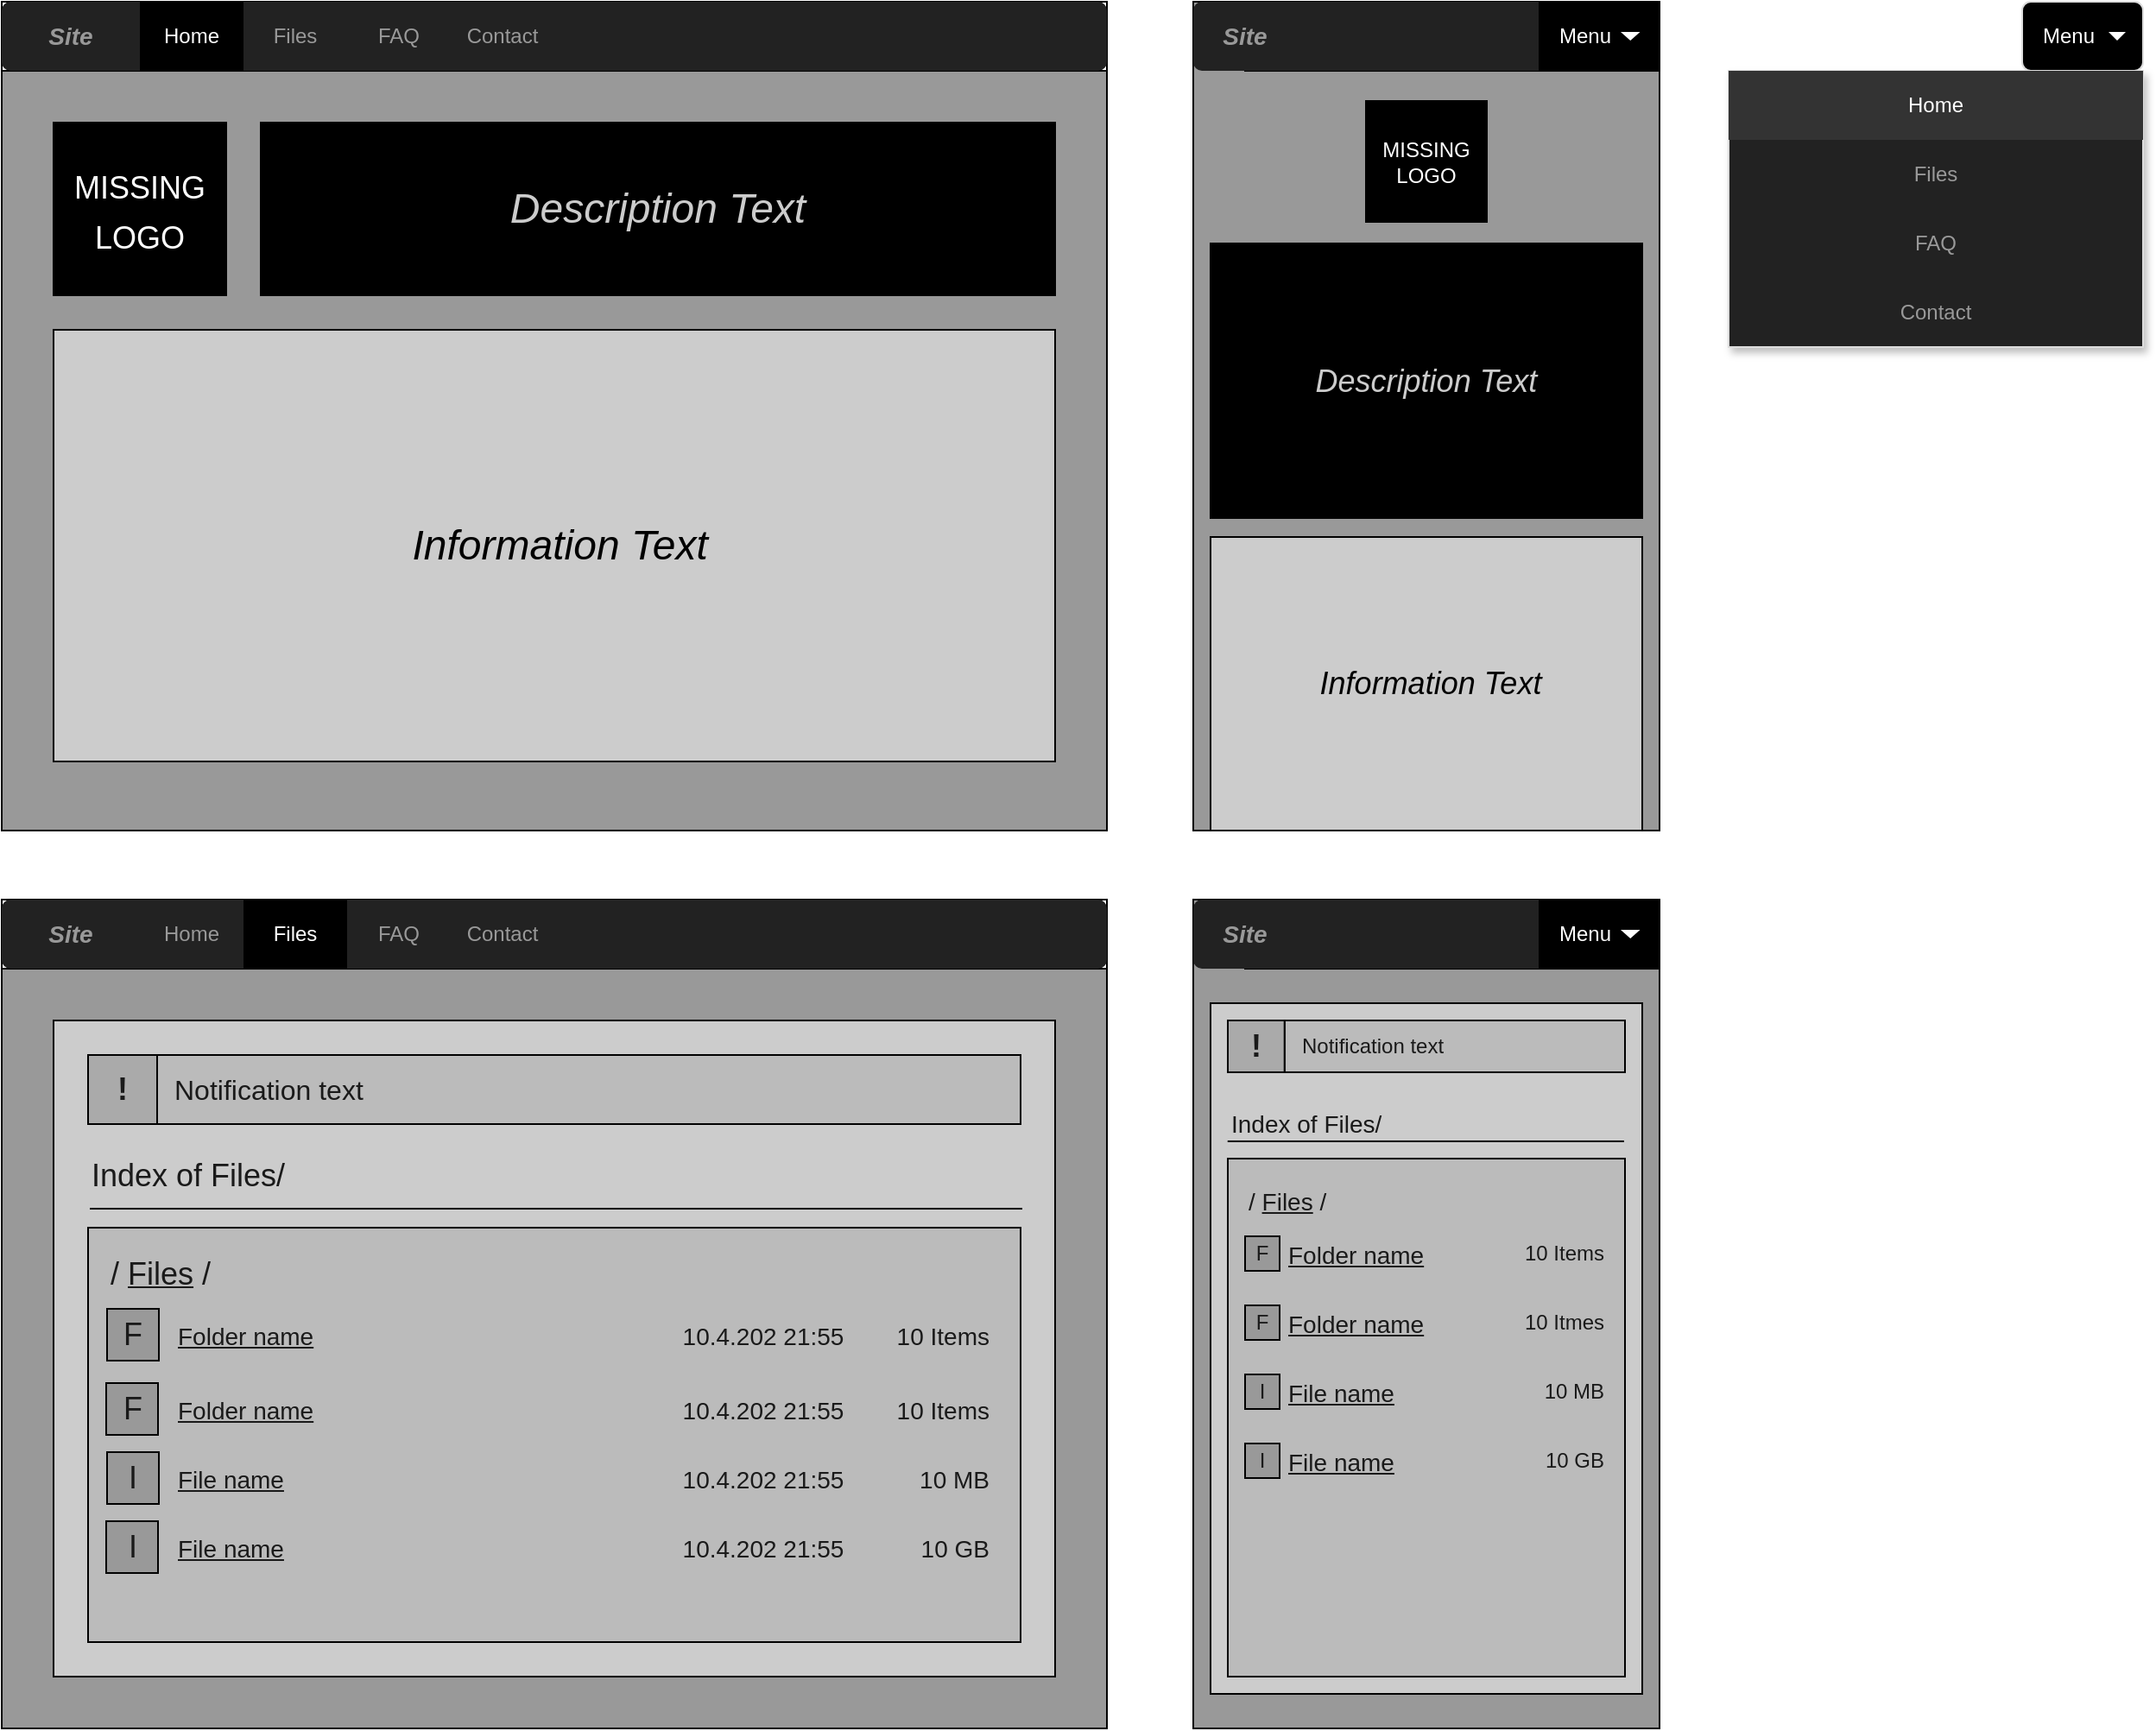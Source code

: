 <mxfile version="12.1.7" type="device" pages="1"><diagram id="2o9ANDR7MxJmt4YvPMHN" name="Page-1"><mxGraphModel dx="1408" dy="808" grid="1" gridSize="10" guides="1" tooltips="1" connect="1" arrows="1" fold="1" page="1" pageScale="1" pageWidth="1169" pageHeight="1654" math="0" shadow="0"><root><mxCell id="0"/><mxCell id="1" parent="0"/><mxCell id="Cyf9UVmsf5p6su21O83p-1" value="" style="rounded=0;whiteSpace=wrap;html=1;fontColor=#CCCCCC;fillColor=#999999;" vertex="1" parent="1"><mxGeometry x="80" y="40" width="640" height="480" as="geometry"/></mxCell><mxCell id="Cyf9UVmsf5p6su21O83p-2" value="" style="rounded=0;whiteSpace=wrap;html=1;fillColor=#999999;" vertex="1" parent="1"><mxGeometry x="770" y="40" width="270" height="480" as="geometry"/></mxCell><mxCell id="Cyf9UVmsf5p6su21O83p-3" value="" style="rounded=0;whiteSpace=wrap;html=1;" vertex="1" parent="1"><mxGeometry x="80" y="40" width="640" height="40" as="geometry"/></mxCell><mxCell id="Cyf9UVmsf5p6su21O83p-4" value="" style="rounded=0;whiteSpace=wrap;html=1;" vertex="1" parent="1"><mxGeometry x="800" y="40" width="240" height="40" as="geometry"/></mxCell><mxCell id="Cyf9UVmsf5p6su21O83p-15" value="" style="html=1;shadow=0;dashed=0;shape=mxgraph.bootstrap.rrect;strokeColor=none;rSize=5;fillColor=#222222;" vertex="1" parent="1"><mxGeometry x="80" y="40" width="640" height="40" as="geometry"/></mxCell><mxCell id="Cyf9UVmsf5p6su21O83p-16" value="&lt;b&gt;&lt;i&gt;Site&lt;/i&gt;&lt;/b&gt;" style="html=1;shadow=0;dashed=0;shape=mxgraph.bootstrap.rect;strokeColor=none;fillColor=none;fontColor=#999999;fontSize=14;whiteSpace=wrap;resizeHeight=1;" vertex="1" parent="Cyf9UVmsf5p6su21O83p-15"><mxGeometry width="80" height="40" relative="1" as="geometry"/></mxCell><mxCell id="Cyf9UVmsf5p6su21O83p-17" value="Home" style="html=1;shadow=0;dashed=0;shape=mxgraph.bootstrap.rect;fillColor=#000000;strokeColor=none;fontColor=#ffffff;whiteSpace=wrap;resizeHeight=1;" vertex="1" parent="Cyf9UVmsf5p6su21O83p-15"><mxGeometry width="60" height="40" relative="1" as="geometry"><mxPoint x="80" as="offset"/></mxGeometry></mxCell><mxCell id="Cyf9UVmsf5p6su21O83p-18" value="Files" style="html=1;shadow=0;dashed=0;shape=mxgraph.bootstrap.rect;strokeColor=none;fillColor=none;fontColor=#999999;whiteSpace=wrap;resizeHeight=1;" vertex="1" parent="Cyf9UVmsf5p6su21O83p-15"><mxGeometry width="60" height="40" relative="1" as="geometry"><mxPoint x="140" as="offset"/></mxGeometry></mxCell><mxCell id="Cyf9UVmsf5p6su21O83p-19" value="FAQ&lt;span style=&quot;font-family: helvetica, arial, sans-serif; font-size: 0px; white-space: nowrap;&quot;&gt;%3CmxGraphModel%3E%3Croot%3E%3CmxCell%20id%3D%220%22%2F%3E%3CmxCell%20id%3D%221%22%20parent%3D%220%22%2F%3E%3CmxCell%20id%3D%222%22%20value%3D%22%22%20style%3D%22rounded%3D0%3BwhiteSpace%3Dwrap%3Bhtml%3D1%3B%22%20vertex%3D%221%22%20parent%3D%221%22%3E%3CmxGeometry%20x%3D%2280%22%20y%3D%2240%22%20width%3D%22640%22%20height%3D%2240%22%20as%3D%22geometry%22%2F%3E%3C%2FmxCell%3E%3C%2Froot%3E%3C%2FmxGraphModel%3E&lt;/span&gt;" style="html=1;shadow=0;dashed=0;shape=mxgraph.bootstrap.rect;strokeColor=none;fillColor=none;fontColor=#999999;whiteSpace=wrap;resizeHeight=1;" vertex="1" parent="Cyf9UVmsf5p6su21O83p-15"><mxGeometry width="60" height="40" relative="1" as="geometry"><mxPoint x="200" as="offset"/></mxGeometry></mxCell><mxCell id="Cyf9UVmsf5p6su21O83p-35" value="Contact" style="text;html=1;strokeColor=none;fillColor=none;align=center;verticalAlign=middle;whiteSpace=wrap;rounded=0;fontColor=#999999;" vertex="1" parent="Cyf9UVmsf5p6su21O83p-15"><mxGeometry x="260" width="60" height="40" as="geometry"/></mxCell><mxCell id="Cyf9UVmsf5p6su21O83p-43" value="" style="html=1;shadow=0;dashed=0;shape=mxgraph.bootstrap.rrect;strokeColor=none;rSize=5;fillColor=#222222;" vertex="1" parent="1"><mxGeometry x="770" y="40" width="270" height="40" as="geometry"/></mxCell><mxCell id="Cyf9UVmsf5p6su21O83p-44" value="&lt;b&gt;&lt;i&gt;Site&lt;/i&gt;&lt;/b&gt;" style="html=1;shadow=0;dashed=0;shape=mxgraph.bootstrap.rect;strokeColor=none;fillColor=none;fontColor=#999999;fontSize=14;whiteSpace=wrap;resizeHeight=1;" vertex="1" parent="Cyf9UVmsf5p6su21O83p-43"><mxGeometry width="60" height="40" relative="1" as="geometry"><mxPoint as="offset"/></mxGeometry></mxCell><mxCell id="Cyf9UVmsf5p6su21O83p-194" value="" style="group" vertex="1" connectable="0" parent="Cyf9UVmsf5p6su21O83p-43"><mxGeometry x="200" width="70" height="40" as="geometry"/></mxCell><mxCell id="Cyf9UVmsf5p6su21O83p-45" value="&amp;nbsp; &amp;nbsp;Menu" style="html=1;shadow=0;dashed=0;shape=mxgraph.bootstrap.rect;fillColor=#000000;strokeColor=none;fontColor=#ffffff;whiteSpace=wrap;resizeHeight=1;align=left;" vertex="1" parent="Cyf9UVmsf5p6su21O83p-194"><mxGeometry width="70" height="40" relative="1" as="geometry"><mxPoint as="offset"/></mxGeometry></mxCell><mxCell id="Cyf9UVmsf5p6su21O83p-89" value="" style="shape=triangle;direction=south;fillColor=#FFFFFF;strokeColor=none;perimeter=none;fontColor=#FFFFFF;" vertex="1" parent="Cyf9UVmsf5p6su21O83p-194"><mxGeometry x="47.5" y="17.5" width="11.25" height="5" as="geometry"><mxPoint x="-20" y="-2.5" as="offset"/></mxGeometry></mxCell><mxCell id="Cyf9UVmsf5p6su21O83p-51" value="&lt;font color=&quot;#ffffff&quot; style=&quot;font-size: 18px&quot;&gt;&lt;span style=&quot;font-style: normal&quot;&gt;MISSING&lt;br&gt;LOGO&lt;/span&gt;&lt;br&gt;&lt;/font&gt;" style="text;html=1;strokeColor=#000000;fillColor=#000000;align=center;verticalAlign=middle;whiteSpace=wrap;rounded=0;fontColor=#CCCCCC;fontSize=24;fontStyle=2" vertex="1" parent="1"><mxGeometry x="110" y="110" width="100" height="100" as="geometry"/></mxCell><mxCell id="Cyf9UVmsf5p6su21O83p-52" value="Description Text" style="rounded=0;whiteSpace=wrap;html=1;strokeColor=#000000;strokeWidth=1;fillColor=#000000;fontColor=#CCCCCC;fontSize=24;fontStyle=2" vertex="1" parent="1"><mxGeometry x="230" y="110" width="460" height="100" as="geometry"/></mxCell><mxCell id="Cyf9UVmsf5p6su21O83p-55" value="&lt;font color=&quot;#000000&quot; style=&quot;font-size: 24px&quot;&gt;&amp;nbsp;Information Text&lt;/font&gt;" style="rounded=0;whiteSpace=wrap;html=1;strokeColor=#000000;strokeWidth=1;fillColor=#CCCCCC;fontColor=#CCCCCC;align=center;spacingTop=0;fontSize=24;fontStyle=2" vertex="1" parent="1"><mxGeometry x="110" y="230" width="580" height="250" as="geometry"/></mxCell><mxCell id="Cyf9UVmsf5p6su21O83p-56" value="&lt;font style=&quot;font-size: 12px&quot;&gt;&lt;span style=&quot;color: rgb(255 , 255 , 255)&quot;&gt;MISSING&lt;/span&gt;&lt;br style=&quot;color: rgb(255 , 255 , 255)&quot;&gt;&lt;span style=&quot;color: rgb(255 , 255 , 255)&quot;&gt;LOGO&lt;/span&gt;&lt;/font&gt;" style="text;html=1;strokeColor=#000000;fillColor=#000000;align=center;verticalAlign=middle;whiteSpace=wrap;rounded=0;fontColor=#CCCCCC;" vertex="1" parent="1"><mxGeometry x="870" y="97.5" width="70" height="70" as="geometry"/></mxCell><mxCell id="Cyf9UVmsf5p6su21O83p-57" value="&lt;span style=&quot;font-style: italic ; white-space: normal&quot;&gt;&lt;font style=&quot;font-size: 18px&quot;&gt;Description Text&lt;/font&gt;&lt;/span&gt;" style="rounded=0;whiteSpace=wrap;html=1;strokeColor=#000000;strokeWidth=1;fillColor=#000000;fontColor=#CCCCCC;" vertex="1" parent="1"><mxGeometry x="780" y="180" width="250" height="159" as="geometry"/></mxCell><mxCell id="Cyf9UVmsf5p6su21O83p-58" value="&lt;span style=&quot;color: rgb(0, 0, 0); font-size: 18px; font-style: italic; white-space: normal;&quot;&gt;&amp;nbsp;Information Text&lt;/span&gt;" style="rounded=0;whiteSpace=wrap;html=1;strokeColor=#000000;strokeWidth=1;fillColor=#CCCCCC;fontColor=#CCCCCC;fontSize=18;" vertex="1" parent="1"><mxGeometry x="780" y="350" width="250" height="170" as="geometry"/></mxCell><mxCell id="Cyf9UVmsf5p6su21O83p-59" value="" style="rounded=0;whiteSpace=wrap;html=1;fontColor=#CCCCCC;fillColor=#999999;" vertex="1" parent="1"><mxGeometry x="80" y="560" width="640" height="480" as="geometry"/></mxCell><mxCell id="Cyf9UVmsf5p6su21O83p-60" value="" style="rounded=0;whiteSpace=wrap;html=1;fillColor=#999999;" vertex="1" parent="1"><mxGeometry x="770" y="560" width="270" height="480" as="geometry"/></mxCell><mxCell id="Cyf9UVmsf5p6su21O83p-61" value="" style="rounded=0;whiteSpace=wrap;html=1;" vertex="1" parent="1"><mxGeometry x="80" y="560" width="640" height="40" as="geometry"/></mxCell><mxCell id="Cyf9UVmsf5p6su21O83p-62" value="" style="rounded=0;whiteSpace=wrap;html=1;" vertex="1" parent="1"><mxGeometry x="800" y="560" width="240" height="40" as="geometry"/></mxCell><mxCell id="Cyf9UVmsf5p6su21O83p-63" value="" style="html=1;shadow=0;dashed=0;shape=mxgraph.bootstrap.rrect;strokeColor=none;rSize=5;fillColor=#222222;" vertex="1" parent="1"><mxGeometry x="80" y="560" width="640" height="40" as="geometry"/></mxCell><mxCell id="Cyf9UVmsf5p6su21O83p-64" value="&lt;b&gt;&lt;i&gt;Site&lt;/i&gt;&lt;/b&gt;" style="html=1;shadow=0;dashed=0;shape=mxgraph.bootstrap.rect;strokeColor=none;fillColor=none;fontColor=#999999;fontSize=14;whiteSpace=wrap;resizeHeight=1;" vertex="1" parent="Cyf9UVmsf5p6su21O83p-63"><mxGeometry width="80" height="40" relative="1" as="geometry"/></mxCell><mxCell id="Cyf9UVmsf5p6su21O83p-65" value="Home" style="html=1;shadow=0;dashed=0;shape=mxgraph.bootstrap.rect;fillColor=none;strokeColor=none;fontColor=#999999;whiteSpace=wrap;resizeHeight=1;" vertex="1" parent="Cyf9UVmsf5p6su21O83p-63"><mxGeometry width="60" height="40" relative="1" as="geometry"><mxPoint x="80" as="offset"/></mxGeometry></mxCell><mxCell id="Cyf9UVmsf5p6su21O83p-66" value="Files" style="html=1;shadow=0;dashed=0;shape=mxgraph.bootstrap.rect;strokeColor=none;fillColor=#000000;fontColor=#FFFFFF;whiteSpace=wrap;resizeHeight=1;" vertex="1" parent="Cyf9UVmsf5p6su21O83p-63"><mxGeometry width="60" height="40" relative="1" as="geometry"><mxPoint x="140" as="offset"/></mxGeometry></mxCell><mxCell id="Cyf9UVmsf5p6su21O83p-67" value="FAQ&lt;span style=&quot;font-family: helvetica, arial, sans-serif; font-size: 0px; white-space: nowrap;&quot;&gt;%3CmxGraphModel%3E%3Croot%3E%3CmxCell%20id%3D%220%22%2F%3E%3CmxCell%20id%3D%221%22%20parent%3D%220%22%2F%3E%3CmxCell%20id%3D%222%22%20value%3D%22%22%20style%3D%22rounded%3D0%3BwhiteSpace%3Dwrap%3Bhtml%3D1%3B%22%20vertex%3D%221%22%20parent%3D%221%22%3E%3CmxGeometry%20x%3D%2280%22%20y%3D%2240%22%20width%3D%22640%22%20height%3D%2240%22%20as%3D%22geometry%22%2F%3E%3C%2FmxCell%3E%3C%2Froot%3E%3C%2FmxGraphModel%3E&lt;/span&gt;" style="html=1;shadow=0;dashed=0;shape=mxgraph.bootstrap.rect;strokeColor=none;fillColor=none;fontColor=#999999;whiteSpace=wrap;resizeHeight=1;" vertex="1" parent="Cyf9UVmsf5p6su21O83p-63"><mxGeometry width="60" height="40" relative="1" as="geometry"><mxPoint x="200" as="offset"/></mxGeometry></mxCell><mxCell id="Cyf9UVmsf5p6su21O83p-68" value="Contact" style="text;html=1;strokeColor=none;fillColor=none;align=center;verticalAlign=middle;whiteSpace=wrap;rounded=0;fontColor=#999999;" vertex="1" parent="Cyf9UVmsf5p6su21O83p-63"><mxGeometry x="260" width="60" height="40" as="geometry"/></mxCell><mxCell id="Cyf9UVmsf5p6su21O83p-69" value="" style="html=1;shadow=0;dashed=0;shape=mxgraph.bootstrap.rrect;strokeColor=none;rSize=5;fillColor=#222222;" vertex="1" parent="1"><mxGeometry x="770" y="560" width="270" height="40" as="geometry"/></mxCell><mxCell id="Cyf9UVmsf5p6su21O83p-70" value="&lt;b&gt;&lt;i&gt;Site&lt;/i&gt;&lt;/b&gt;" style="html=1;shadow=0;dashed=0;shape=mxgraph.bootstrap.rect;strokeColor=none;fillColor=none;fontColor=#999999;fontSize=14;whiteSpace=wrap;resizeHeight=1;" vertex="1" parent="Cyf9UVmsf5p6su21O83p-69"><mxGeometry width="60" height="40" relative="1" as="geometry"><mxPoint as="offset"/></mxGeometry></mxCell><mxCell id="Cyf9UVmsf5p6su21O83p-195" value="" style="group" vertex="1" connectable="0" parent="Cyf9UVmsf5p6su21O83p-69"><mxGeometry x="200" width="70" height="40" as="geometry"/></mxCell><mxCell id="Cyf9UVmsf5p6su21O83p-196" value="&amp;nbsp; &amp;nbsp;Menu" style="html=1;shadow=0;dashed=0;shape=mxgraph.bootstrap.rect;fillColor=#000000;strokeColor=none;fontColor=#ffffff;whiteSpace=wrap;resizeHeight=1;align=left;" vertex="1" parent="Cyf9UVmsf5p6su21O83p-195"><mxGeometry width="70" height="40" relative="1" as="geometry"><mxPoint as="offset"/></mxGeometry></mxCell><mxCell id="Cyf9UVmsf5p6su21O83p-197" value="" style="shape=triangle;direction=south;fillColor=#FFFFFF;strokeColor=none;perimeter=none;fontColor=#FFFFFF;" vertex="1" parent="Cyf9UVmsf5p6su21O83p-195"><mxGeometry x="47.5" y="17.5" width="11.25" height="5" as="geometry"><mxPoint x="-20" y="-2.5" as="offset"/></mxGeometry></mxCell><mxCell id="Cyf9UVmsf5p6su21O83p-78" value="Menu" style="html=1;shadow=0;dashed=0;shape=mxgraph.bootstrap.rrect;rSize=5;strokeColor=#dddddd;spacingRight=10;fontSize=12;fillColor=#000000;align=left;spacingLeft=10;whiteSpace=wrap;fontColor=#FFFFFF;" vertex="1" parent="1"><mxGeometry x="1250" y="40" width="70" height="40" as="geometry"/></mxCell><mxCell id="Cyf9UVmsf5p6su21O83p-79" value="" style="shape=triangle;direction=south;fillColor=#FFFFFF;strokeColor=none;perimeter=none;fontColor=#FFFFFF;" vertex="1" parent="Cyf9UVmsf5p6su21O83p-78"><mxGeometry x="1" y="0.5" width="10" height="5" relative="1" as="geometry"><mxPoint x="-20" y="-2.5" as="offset"/></mxGeometry></mxCell><mxCell id="Cyf9UVmsf5p6su21O83p-80" value="" style="html=1;shadow=0;dashed=0;shape=mxgraph.bootstrap.rect;fillColor=#222222;strokeColor=#dddddd;shadow=1;fontSize=18;fontColor=#FFFFFF;align=center;" vertex="1" parent="1"><mxGeometry x="1080" y="80" width="240" height="160" as="geometry"/></mxCell><mxCell id="Cyf9UVmsf5p6su21O83p-81" value="Home" style="html=1;shadow=0;dashed=0;shape=mxgraph.bootstrap.rect;strokeColor=none;spacingLeft=0;align=center;fillColor=#333333;whiteSpace=wrap;resizeWidth=1;fontColor=#FFFFFF;" vertex="1" parent="Cyf9UVmsf5p6su21O83p-80"><mxGeometry width="240" height="40" relative="1" as="geometry"><mxPoint as="offset"/></mxGeometry></mxCell><mxCell id="Cyf9UVmsf5p6su21O83p-91" value="Files" style="html=1;shadow=0;dashed=0;shape=mxgraph.bootstrap.rect;strokeColor=none;spacingLeft=0;align=center;fillColor=none;whiteSpace=wrap;resizeWidth=1;fontColor=#999999;" vertex="1" parent="Cyf9UVmsf5p6su21O83p-80"><mxGeometry y="40" width="240" height="40" as="geometry"><mxPoint as="offset"/></mxGeometry></mxCell><mxCell id="Cyf9UVmsf5p6su21O83p-92" value="FAQ" style="html=1;shadow=0;dashed=0;shape=mxgraph.bootstrap.rect;strokeColor=none;spacingLeft=0;align=center;fillColor=none;whiteSpace=wrap;resizeWidth=1;fontColor=#999999;" vertex="1" parent="Cyf9UVmsf5p6su21O83p-80"><mxGeometry y="80" width="240" height="40" as="geometry"><mxPoint as="offset"/></mxGeometry></mxCell><mxCell id="Cyf9UVmsf5p6su21O83p-93" value="Contact" style="html=1;shadow=0;dashed=0;shape=mxgraph.bootstrap.rect;strokeColor=none;spacingLeft=0;align=center;fillColor=none;whiteSpace=wrap;resizeWidth=1;fontColor=#999999;" vertex="1" parent="Cyf9UVmsf5p6su21O83p-80"><mxGeometry y="120" width="240" height="40" as="geometry"><mxPoint as="offset"/></mxGeometry></mxCell><mxCell id="Cyf9UVmsf5p6su21O83p-94" value="" style="rounded=0;whiteSpace=wrap;html=1;strokeColor=#000000;strokeWidth=1;fillColor=#CCCCCC;fontSize=12;fontColor=#999999;align=center;" vertex="1" parent="1"><mxGeometry x="110" y="630" width="580" height="380" as="geometry"/></mxCell><mxCell id="Cyf9UVmsf5p6su21O83p-102" value="" style="group;fontFamily=Helvetica;" vertex="1" connectable="0" parent="1"><mxGeometry x="130" y="650" width="679" height="340" as="geometry"/></mxCell><mxCell id="Cyf9UVmsf5p6su21O83p-95" value="&lt;font color=&quot;#1a1a1a&quot;&gt;Notification text&lt;/font&gt;" style="rounded=0;whiteSpace=wrap;html=1;strokeColor=#000000;strokeWidth=1;fillColor=#BBBBBB;fontSize=16;fontColor=#999999;align=left;spacingLeft=8;" vertex="1" parent="Cyf9UVmsf5p6su21O83p-102"><mxGeometry x="40" width="500" height="40.0" as="geometry"/></mxCell><mxCell id="Cyf9UVmsf5p6su21O83p-96" value="&lt;h1 style=&quot;box-sizing: inherit ; margin: 0px 1rem ; font-family: &amp;#34;lato&amp;#34; , &amp;#34;helvetica neue&amp;#34; , &amp;#34;arial&amp;#34; , &amp;#34;helvetica&amp;#34; , sans-serif ; line-height: 1.286em ; padding: 0px ; min-height: 1rem&quot;&gt;&lt;br&gt;&lt;/h1&gt;" style="rounded=0;whiteSpace=wrap;html=1;strokeColor=#000000;strokeWidth=1;fillColor=#BBBBBB;fontSize=12;fontColor=#999999;align=left;fontStyle=0" vertex="1" parent="Cyf9UVmsf5p6su21O83p-102"><mxGeometry y="100" width="540" height="240" as="geometry"/></mxCell><mxCell id="Cyf9UVmsf5p6su21O83p-97" value="Index of Files/" style="text;html=1;strokeColor=none;fillColor=none;align=left;verticalAlign=middle;whiteSpace=wrap;rounded=0;fontSize=18;fontColor=#1A1A1A;" vertex="1" parent="Cyf9UVmsf5p6su21O83p-102"><mxGeometry y="60.0" width="200" height="20.0" as="geometry"/></mxCell><mxCell id="Cyf9UVmsf5p6su21O83p-99" value="" style="endArrow=none;html=1;fontSize=18;fontColor=#1A1A1A;" edge="1" parent="Cyf9UVmsf5p6su21O83p-102"><mxGeometry width="50" height="50" relative="1" as="geometry"><mxPoint x="1" y="89.0" as="sourcePoint"/><mxPoint x="541" y="89.0" as="targetPoint"/></mxGeometry></mxCell><mxCell id="Cyf9UVmsf5p6su21O83p-100" value="&lt;b&gt;&lt;font style=&quot;font-size: 18px&quot;&gt;!&lt;/font&gt;&lt;/b&gt;" style="rounded=0;whiteSpace=wrap;html=1;strokeColor=#000000;strokeWidth=1;fillColor=#AAAAAA;fontSize=18;fontColor=#1A1A1A;align=center;" vertex="1" parent="Cyf9UVmsf5p6su21O83p-102"><mxGeometry width="40" height="40.0" as="geometry"/></mxCell><mxCell id="Cyf9UVmsf5p6su21O83p-120" value="/&amp;nbsp;&lt;u&gt;Files&lt;/u&gt;&amp;nbsp;/" style="text;html=1;fontSize=18;fontFamily=Helvetica;fontColor=#1A1A1A;" vertex="1" parent="Cyf9UVmsf5p6su21O83p-102"><mxGeometry x="10.5" y="110" width="340" height="30" as="geometry"/></mxCell><mxCell id="Cyf9UVmsf5p6su21O83p-128" value="" style="group;fontColor=#1A1A1A;" vertex="1" connectable="0" parent="Cyf9UVmsf5p6su21O83p-102"><mxGeometry x="11" y="147" width="514" height="30" as="geometry"/></mxCell><mxCell id="Cyf9UVmsf5p6su21O83p-121" value="F" style="rounded=0;whiteSpace=wrap;html=1;strokeColor=#000000;strokeWidth=1;fillColor=#999999;fontFamily=Helvetica;fontSize=18;fontColor=#1A1A1A;align=center;" vertex="1" parent="Cyf9UVmsf5p6su21O83p-128"><mxGeometry width="30" height="30" as="geometry"/></mxCell><mxCell id="Cyf9UVmsf5p6su21O83p-124" value="&lt;font style=&quot;font-size: 14px&quot;&gt;Folder name&lt;/font&gt;" style="rounded=0;whiteSpace=wrap;html=1;strokeColor=none;strokeWidth=1;fillColor=none;fontFamily=Helvetica;fontSize=18;fontColor=#1A1A1A;align=left;fontStyle=4" vertex="1" parent="Cyf9UVmsf5p6su21O83p-128"><mxGeometry x="39" width="271" height="30" as="geometry"/></mxCell><mxCell id="Cyf9UVmsf5p6su21O83p-125" value="&lt;div style=&quot;&quot;&gt;&lt;font style=&quot;font-size: 14px&quot;&gt;10.4.202 21:55&lt;/font&gt;&lt;/div&gt;" style="rounded=0;whiteSpace=wrap;html=1;strokeColor=none;strokeWidth=1;fillColor=none;fontFamily=Helvetica;fontSize=18;fontColor=#1A1A1A;align=center;" vertex="1" parent="Cyf9UVmsf5p6su21O83p-128"><mxGeometry x="310" width="140" height="30" as="geometry"/></mxCell><mxCell id="Cyf9UVmsf5p6su21O83p-146" value="&lt;div&gt;&lt;font style=&quot;font-size: 14px&quot;&gt;10 Items&lt;/font&gt;&lt;/div&gt;" style="rounded=0;whiteSpace=wrap;html=1;strokeColor=none;strokeWidth=1;fillColor=none;fontFamily=Helvetica;fontSize=18;fontColor=#1A1A1A;align=right;" vertex="1" parent="Cyf9UVmsf5p6su21O83p-128"><mxGeometry x="450" width="63" height="30" as="geometry"/></mxCell><mxCell id="Cyf9UVmsf5p6su21O83p-147" value="" style="group;fontColor=#1A1A1A;" vertex="1" connectable="0" parent="Cyf9UVmsf5p6su21O83p-102"><mxGeometry x="10.5" y="190" width="514" height="30" as="geometry"/></mxCell><mxCell id="Cyf9UVmsf5p6su21O83p-148" value="F" style="rounded=0;whiteSpace=wrap;html=1;strokeColor=#000000;strokeWidth=1;fillColor=#999999;fontFamily=Helvetica;fontSize=18;fontColor=#1A1A1A;align=center;" vertex="1" parent="Cyf9UVmsf5p6su21O83p-147"><mxGeometry width="30" height="30" as="geometry"/></mxCell><mxCell id="Cyf9UVmsf5p6su21O83p-149" value="&lt;font style=&quot;font-size: 14px&quot;&gt;Folder name&lt;/font&gt;" style="rounded=0;whiteSpace=wrap;html=1;strokeColor=none;strokeWidth=1;fillColor=none;fontFamily=Helvetica;fontSize=18;fontColor=#1A1A1A;align=left;fontStyle=4" vertex="1" parent="Cyf9UVmsf5p6su21O83p-147"><mxGeometry x="39" width="271" height="30" as="geometry"/></mxCell><mxCell id="Cyf9UVmsf5p6su21O83p-150" value="&lt;div style=&quot;&quot;&gt;&lt;font style=&quot;font-size: 14px&quot;&gt;10.4.202 21:55&lt;/font&gt;&lt;/div&gt;" style="rounded=0;whiteSpace=wrap;html=1;strokeColor=none;strokeWidth=1;fillColor=none;fontFamily=Helvetica;fontSize=18;fontColor=#1A1A1A;align=center;" vertex="1" parent="Cyf9UVmsf5p6su21O83p-147"><mxGeometry x="310" width="140" height="30" as="geometry"/></mxCell><mxCell id="Cyf9UVmsf5p6su21O83p-151" value="&lt;div&gt;&lt;font style=&quot;font-size: 14px&quot;&gt;10 Items&lt;/font&gt;&lt;/div&gt;" style="rounded=0;whiteSpace=wrap;html=1;strokeColor=none;strokeWidth=1;fillColor=none;fontFamily=Helvetica;fontSize=18;fontColor=#1A1A1A;align=right;" vertex="1" parent="Cyf9UVmsf5p6su21O83p-147"><mxGeometry x="450" width="63" height="30" as="geometry"/></mxCell><mxCell id="Cyf9UVmsf5p6su21O83p-152" value="" style="group;fontColor=#1A1A1A;" vertex="1" connectable="0" parent="Cyf9UVmsf5p6su21O83p-102"><mxGeometry x="11" y="230" width="514" height="30" as="geometry"/></mxCell><mxCell id="Cyf9UVmsf5p6su21O83p-153" value="I" style="rounded=0;whiteSpace=wrap;html=1;strokeColor=#000000;strokeWidth=1;fillColor=#999999;fontFamily=Helvetica;fontSize=18;fontColor=#1A1A1A;align=center;" vertex="1" parent="Cyf9UVmsf5p6su21O83p-152"><mxGeometry width="30" height="30" as="geometry"/></mxCell><mxCell id="Cyf9UVmsf5p6su21O83p-154" value="&lt;font style=&quot;font-size: 14px&quot;&gt;File name&lt;/font&gt;" style="rounded=0;whiteSpace=wrap;html=1;strokeColor=none;strokeWidth=1;fillColor=none;fontFamily=Helvetica;fontSize=18;fontColor=#1A1A1A;align=left;fontStyle=4" vertex="1" parent="Cyf9UVmsf5p6su21O83p-152"><mxGeometry x="39" width="271" height="30" as="geometry"/></mxCell><mxCell id="Cyf9UVmsf5p6su21O83p-155" value="&lt;div style=&quot;&quot;&gt;&lt;font style=&quot;font-size: 14px&quot;&gt;10.4.202 21:55&lt;/font&gt;&lt;/div&gt;" style="rounded=0;whiteSpace=wrap;html=1;strokeColor=none;strokeWidth=1;fillColor=none;fontFamily=Helvetica;fontSize=18;fontColor=#1A1A1A;align=center;" vertex="1" parent="Cyf9UVmsf5p6su21O83p-152"><mxGeometry x="310" width="140" height="30" as="geometry"/></mxCell><mxCell id="Cyf9UVmsf5p6su21O83p-156" value="&lt;div&gt;&lt;font style=&quot;font-size: 14px&quot;&gt;10 MB&lt;/font&gt;&lt;/div&gt;" style="rounded=0;whiteSpace=wrap;html=1;strokeColor=none;strokeWidth=1;fillColor=none;fontFamily=Helvetica;fontSize=18;fontColor=#1A1A1A;align=right;" vertex="1" parent="Cyf9UVmsf5p6su21O83p-152"><mxGeometry x="450" width="63" height="30" as="geometry"/></mxCell><mxCell id="Cyf9UVmsf5p6su21O83p-157" value="" style="group;fontColor=#1A1A1A;" vertex="1" connectable="0" parent="Cyf9UVmsf5p6su21O83p-102"><mxGeometry x="10.5" y="270" width="514" height="30" as="geometry"/></mxCell><mxCell id="Cyf9UVmsf5p6su21O83p-158" value="I" style="rounded=0;whiteSpace=wrap;html=1;strokeColor=#000000;strokeWidth=1;fillColor=#999999;fontFamily=Helvetica;fontSize=18;fontColor=#1A1A1A;align=center;" vertex="1" parent="Cyf9UVmsf5p6su21O83p-157"><mxGeometry width="30" height="30" as="geometry"/></mxCell><mxCell id="Cyf9UVmsf5p6su21O83p-159" value="&lt;font style=&quot;font-size: 14px&quot;&gt;File name&lt;/font&gt;" style="rounded=0;whiteSpace=wrap;html=1;strokeColor=none;strokeWidth=1;fillColor=none;fontFamily=Helvetica;fontSize=18;fontColor=#1A1A1A;align=left;fontStyle=4" vertex="1" parent="Cyf9UVmsf5p6su21O83p-157"><mxGeometry x="39" width="271" height="30" as="geometry"/></mxCell><mxCell id="Cyf9UVmsf5p6su21O83p-160" value="&lt;div style=&quot;&quot;&gt;&lt;font style=&quot;font-size: 14px&quot;&gt;10.4.202 21:55&lt;/font&gt;&lt;/div&gt;" style="rounded=0;whiteSpace=wrap;html=1;strokeColor=none;strokeWidth=1;fillColor=none;fontFamily=Helvetica;fontSize=18;fontColor=#1A1A1A;align=center;" vertex="1" parent="Cyf9UVmsf5p6su21O83p-157"><mxGeometry x="310" width="140" height="30" as="geometry"/></mxCell><mxCell id="Cyf9UVmsf5p6su21O83p-161" value="&lt;div&gt;&lt;font style=&quot;font-size: 14px&quot;&gt;10 GB&lt;/font&gt;&lt;/div&gt;" style="rounded=0;whiteSpace=wrap;html=1;strokeColor=none;strokeWidth=1;fillColor=none;fontFamily=Helvetica;fontSize=18;fontColor=#1A1A1A;align=right;" vertex="1" parent="Cyf9UVmsf5p6su21O83p-157"><mxGeometry x="450" width="63" height="30" as="geometry"/></mxCell><mxCell id="Cyf9UVmsf5p6su21O83p-103" value="" style="rounded=0;whiteSpace=wrap;html=1;strokeColor=#000000;strokeWidth=1;fillColor=#CCCCCC;fontSize=12;fontColor=#999999;align=center;" vertex="1" parent="1"><mxGeometry x="780" y="620" width="250" height="400" as="geometry"/></mxCell><mxCell id="Cyf9UVmsf5p6su21O83p-106" value="" style="group;fontSize=8;" vertex="1" connectable="0" parent="1"><mxGeometry x="790" y="630" width="350" height="380" as="geometry"/></mxCell><mxCell id="Cyf9UVmsf5p6su21O83p-107" value="&lt;font color=&quot;#1a1a1a&quot; style=&quot;font-size: 12px;&quot;&gt;Notification text&lt;/font&gt;" style="rounded=0;whiteSpace=wrap;html=1;strokeColor=#000000;strokeWidth=1;fillColor=#BBBBBB;fontSize=12;fontColor=#999999;align=left;spacingLeft=8;" vertex="1" parent="Cyf9UVmsf5p6su21O83p-106"><mxGeometry x="32.857" width="197.143" height="30" as="geometry"/></mxCell><mxCell id="Cyf9UVmsf5p6su21O83p-108" value="" style="rounded=0;whiteSpace=wrap;html=1;strokeColor=#000000;strokeWidth=1;fillColor=#BBBBBB;fontSize=12;fontColor=#999999;align=center;" vertex="1" parent="Cyf9UVmsf5p6su21O83p-106"><mxGeometry y="80" width="230" height="300" as="geometry"/></mxCell><mxCell id="Cyf9UVmsf5p6su21O83p-109" value="Index of Files/" style="text;html=1;strokeColor=none;fillColor=none;align=left;verticalAlign=middle;whiteSpace=wrap;rounded=0;fontSize=14;fontColor=#1A1A1A;" vertex="1" parent="Cyf9UVmsf5p6su21O83p-106"><mxGeometry y="50" width="131.429" height="20" as="geometry"/></mxCell><mxCell id="Cyf9UVmsf5p6su21O83p-110" value="" style="endArrow=none;html=1;fontSize=18;fontColor=#1A1A1A;" edge="1" parent="Cyf9UVmsf5p6su21O83p-106"><mxGeometry width="50" height="50" relative="1" as="geometry"><mxPoint x="-0.122" y="70.0" as="sourcePoint"/><mxPoint x="229.452" y="70.0" as="targetPoint"/></mxGeometry></mxCell><mxCell id="Cyf9UVmsf5p6su21O83p-111" value="&lt;b&gt;&lt;font style=&quot;font-size: 18px&quot;&gt;!&lt;/font&gt;&lt;/b&gt;" style="rounded=0;whiteSpace=wrap;html=1;strokeColor=#000000;strokeWidth=1;fillColor=#AAAAAA;fontSize=18;fontColor=#1A1A1A;align=center;" vertex="1" parent="Cyf9UVmsf5p6su21O83p-106"><mxGeometry width="32.857" height="30" as="geometry"/></mxCell><mxCell id="Cyf9UVmsf5p6su21O83p-162" value="/&amp;nbsp;&lt;u style=&quot;font-size: 14px;&quot;&gt;Files&lt;/u&gt;&amp;nbsp;/" style="text;html=1;fontSize=14;fontFamily=Helvetica;fontColor=#1A1A1A;" vertex="1" parent="Cyf9UVmsf5p6su21O83p-106"><mxGeometry x="10" y="90" width="210" height="30" as="geometry"/></mxCell><mxCell id="Cyf9UVmsf5p6su21O83p-182" value="" style="group" vertex="1" connectable="0" parent="Cyf9UVmsf5p6su21O83p-106"><mxGeometry x="10" y="120" width="210" height="30" as="geometry"/></mxCell><mxCell id="Cyf9UVmsf5p6su21O83p-165" value="&lt;font style=&quot;font-size: 14px&quot;&gt;Folder name&lt;/font&gt;" style="rounded=0;whiteSpace=wrap;html=1;strokeColor=none;strokeWidth=1;fillColor=none;fontFamily=Helvetica;fontSize=18;fontColor=#1A1A1A;align=left;fontStyle=4" vertex="1" parent="Cyf9UVmsf5p6su21O83p-182"><mxGeometry x="23" width="127" height="30" as="geometry"/></mxCell><mxCell id="Cyf9UVmsf5p6su21O83p-164" value="F" style="rounded=0;whiteSpace=wrap;html=1;strokeColor=#000000;strokeWidth=1;fillColor=#999999;fontFamily=Helvetica;fontSize=12;fontColor=#1A1A1A;align=center;" vertex="1" parent="Cyf9UVmsf5p6su21O83p-182"><mxGeometry y="5" width="20" height="20" as="geometry"/></mxCell><mxCell id="Cyf9UVmsf5p6su21O83p-202" value="&lt;div style=&quot;font-size: 12px&quot;&gt;&lt;font style=&quot;font-size: 12px&quot;&gt;10 Items&lt;/font&gt;&lt;/div&gt;" style="rounded=0;whiteSpace=wrap;html=1;strokeColor=none;strokeWidth=1;fillColor=none;fontFamily=Helvetica;fontSize=12;fontColor=#1A1A1A;align=right;" vertex="1" parent="Cyf9UVmsf5p6su21O83p-182"><mxGeometry x="160" width="50" height="30" as="geometry"/></mxCell><mxCell id="Cyf9UVmsf5p6su21O83p-183" value="" style="group" vertex="1" connectable="0" parent="Cyf9UVmsf5p6su21O83p-106"><mxGeometry x="10" y="160" width="210" height="30" as="geometry"/></mxCell><mxCell id="Cyf9UVmsf5p6su21O83p-184" value="&lt;font style=&quot;font-size: 14px&quot;&gt;Folder name&lt;/font&gt;" style="rounded=0;whiteSpace=wrap;html=1;strokeColor=none;strokeWidth=1;fillColor=none;fontFamily=Helvetica;fontSize=18;fontColor=#1A1A1A;align=left;fontStyle=4" vertex="1" parent="Cyf9UVmsf5p6su21O83p-183"><mxGeometry x="23" width="127" height="30" as="geometry"/></mxCell><mxCell id="Cyf9UVmsf5p6su21O83p-185" value="F" style="rounded=0;whiteSpace=wrap;html=1;strokeColor=#000000;strokeWidth=1;fillColor=#999999;fontFamily=Helvetica;fontSize=12;fontColor=#1A1A1A;align=center;" vertex="1" parent="Cyf9UVmsf5p6su21O83p-183"><mxGeometry y="5" width="20" height="20" as="geometry"/></mxCell><mxCell id="Cyf9UVmsf5p6su21O83p-201" value="&lt;div style=&quot;font-size: 12px&quot;&gt;&lt;font style=&quot;font-size: 12px&quot;&gt;10 Itmes&lt;/font&gt;&lt;/div&gt;" style="rounded=0;whiteSpace=wrap;html=1;strokeColor=none;strokeWidth=1;fillColor=none;fontFamily=Helvetica;fontSize=12;fontColor=#1A1A1A;align=right;" vertex="1" parent="Cyf9UVmsf5p6su21O83p-183"><mxGeometry x="160" width="50" height="30" as="geometry"/></mxCell><mxCell id="Cyf9UVmsf5p6su21O83p-186" value="" style="group" vertex="1" connectable="0" parent="Cyf9UVmsf5p6su21O83p-106"><mxGeometry x="10" y="200" width="210" height="30" as="geometry"/></mxCell><mxCell id="Cyf9UVmsf5p6su21O83p-187" value="&lt;font style=&quot;font-size: 14px&quot;&gt;File name&lt;/font&gt;" style="rounded=0;whiteSpace=wrap;html=1;strokeColor=none;strokeWidth=1;fillColor=none;fontFamily=Helvetica;fontSize=18;fontColor=#1A1A1A;align=left;fontStyle=4" vertex="1" parent="Cyf9UVmsf5p6su21O83p-186"><mxGeometry x="23" width="127" height="30" as="geometry"/></mxCell><mxCell id="Cyf9UVmsf5p6su21O83p-188" value="I" style="rounded=0;whiteSpace=wrap;html=1;strokeColor=#000000;strokeWidth=1;fillColor=#999999;fontFamily=Helvetica;fontSize=12;fontColor=#1A1A1A;align=center;" vertex="1" parent="Cyf9UVmsf5p6su21O83p-186"><mxGeometry y="5" width="20" height="20" as="geometry"/></mxCell><mxCell id="Cyf9UVmsf5p6su21O83p-200" value="&lt;div style=&quot;font-size: 12px&quot;&gt;&lt;font style=&quot;font-size: 12px&quot;&gt;10 MB&lt;/font&gt;&lt;/div&gt;" style="rounded=0;whiteSpace=wrap;html=1;strokeColor=none;strokeWidth=1;fillColor=none;fontFamily=Helvetica;fontSize=12;fontColor=#1A1A1A;align=right;" vertex="1" parent="Cyf9UVmsf5p6su21O83p-186"><mxGeometry x="170" width="40" height="30" as="geometry"/></mxCell><mxCell id="Cyf9UVmsf5p6su21O83p-189" value="" style="group" vertex="1" connectable="0" parent="Cyf9UVmsf5p6su21O83p-106"><mxGeometry x="10" y="240" width="210" height="30" as="geometry"/></mxCell><mxCell id="Cyf9UVmsf5p6su21O83p-190" value="&lt;font style=&quot;font-size: 14px&quot;&gt;File name&lt;/font&gt;" style="rounded=0;whiteSpace=wrap;html=1;strokeColor=none;strokeWidth=1;fillColor=none;fontFamily=Helvetica;fontSize=18;fontColor=#1A1A1A;align=left;fontStyle=4" vertex="1" parent="Cyf9UVmsf5p6su21O83p-189"><mxGeometry x="23" width="127" height="30" as="geometry"/></mxCell><mxCell id="Cyf9UVmsf5p6su21O83p-191" value="I" style="rounded=0;whiteSpace=wrap;html=1;strokeColor=#000000;strokeWidth=1;fillColor=#999999;fontFamily=Helvetica;fontSize=12;fontColor=#1A1A1A;align=center;" vertex="1" parent="Cyf9UVmsf5p6su21O83p-189"><mxGeometry y="5" width="20" height="20" as="geometry"/></mxCell><mxCell id="Cyf9UVmsf5p6su21O83p-198" value="&lt;div style=&quot;font-size: 12px;&quot;&gt;&lt;font style=&quot;font-size: 12px;&quot;&gt;10 GB&lt;/font&gt;&lt;/div&gt;" style="rounded=0;whiteSpace=wrap;html=1;strokeColor=none;strokeWidth=1;fillColor=none;fontFamily=Helvetica;fontSize=12;fontColor=#1A1A1A;align=right;" vertex="1" parent="Cyf9UVmsf5p6su21O83p-189"><mxGeometry x="160" width="50" height="30" as="geometry"/></mxCell></root></mxGraphModel></diagram></mxfile>